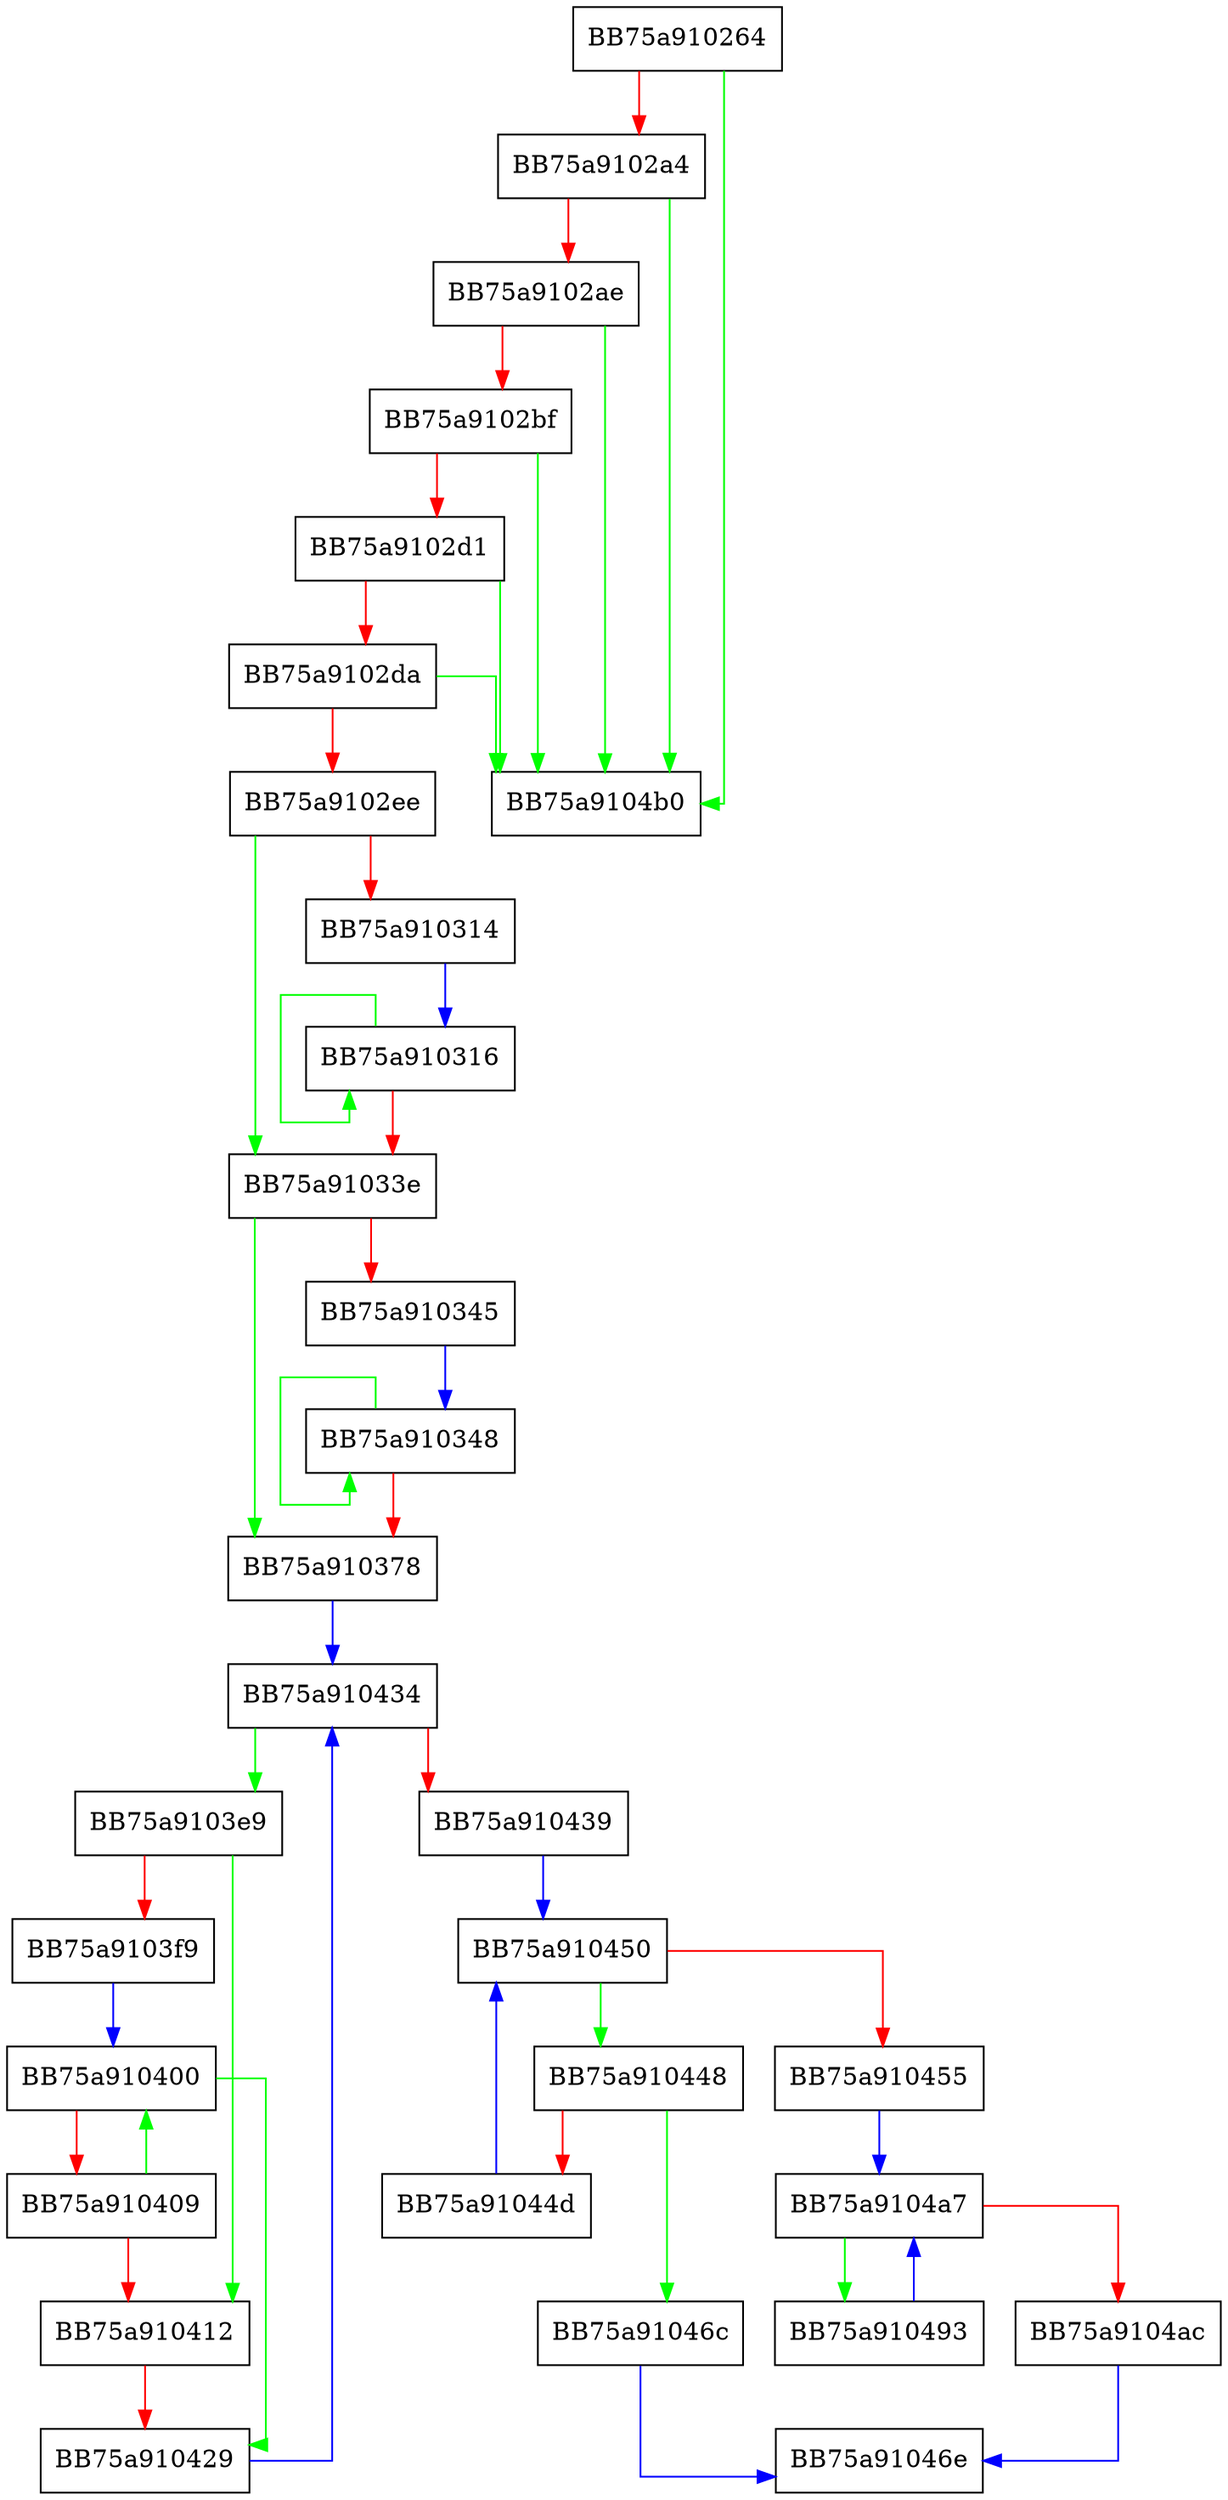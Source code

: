 digraph process_data_record {
  node [shape="box"];
  graph [splines=ortho];
  BB75a910264 -> BB75a9104b0 [color="green"];
  BB75a910264 -> BB75a9102a4 [color="red"];
  BB75a9102a4 -> BB75a9104b0 [color="green"];
  BB75a9102a4 -> BB75a9102ae [color="red"];
  BB75a9102ae -> BB75a9104b0 [color="green"];
  BB75a9102ae -> BB75a9102bf [color="red"];
  BB75a9102bf -> BB75a9104b0 [color="green"];
  BB75a9102bf -> BB75a9102d1 [color="red"];
  BB75a9102d1 -> BB75a9104b0 [color="green"];
  BB75a9102d1 -> BB75a9102da [color="red"];
  BB75a9102da -> BB75a9104b0 [color="green"];
  BB75a9102da -> BB75a9102ee [color="red"];
  BB75a9102ee -> BB75a91033e [color="green"];
  BB75a9102ee -> BB75a910314 [color="red"];
  BB75a910314 -> BB75a910316 [color="blue"];
  BB75a910316 -> BB75a910316 [color="green"];
  BB75a910316 -> BB75a91033e [color="red"];
  BB75a91033e -> BB75a910378 [color="green"];
  BB75a91033e -> BB75a910345 [color="red"];
  BB75a910345 -> BB75a910348 [color="blue"];
  BB75a910348 -> BB75a910348 [color="green"];
  BB75a910348 -> BB75a910378 [color="red"];
  BB75a910378 -> BB75a910434 [color="blue"];
  BB75a9103e9 -> BB75a910412 [color="green"];
  BB75a9103e9 -> BB75a9103f9 [color="red"];
  BB75a9103f9 -> BB75a910400 [color="blue"];
  BB75a910400 -> BB75a910429 [color="green"];
  BB75a910400 -> BB75a910409 [color="red"];
  BB75a910409 -> BB75a910400 [color="green"];
  BB75a910409 -> BB75a910412 [color="red"];
  BB75a910412 -> BB75a910429 [color="red"];
  BB75a910429 -> BB75a910434 [color="blue"];
  BB75a910434 -> BB75a9103e9 [color="green"];
  BB75a910434 -> BB75a910439 [color="red"];
  BB75a910439 -> BB75a910450 [color="blue"];
  BB75a910448 -> BB75a91046c [color="green"];
  BB75a910448 -> BB75a91044d [color="red"];
  BB75a91044d -> BB75a910450 [color="blue"];
  BB75a910450 -> BB75a910448 [color="green"];
  BB75a910450 -> BB75a910455 [color="red"];
  BB75a910455 -> BB75a9104a7 [color="blue"];
  BB75a91046c -> BB75a91046e [color="blue"];
  BB75a910493 -> BB75a9104a7 [color="blue"];
  BB75a9104a7 -> BB75a910493 [color="green"];
  BB75a9104a7 -> BB75a9104ac [color="red"];
  BB75a9104ac -> BB75a91046e [color="blue"];
}